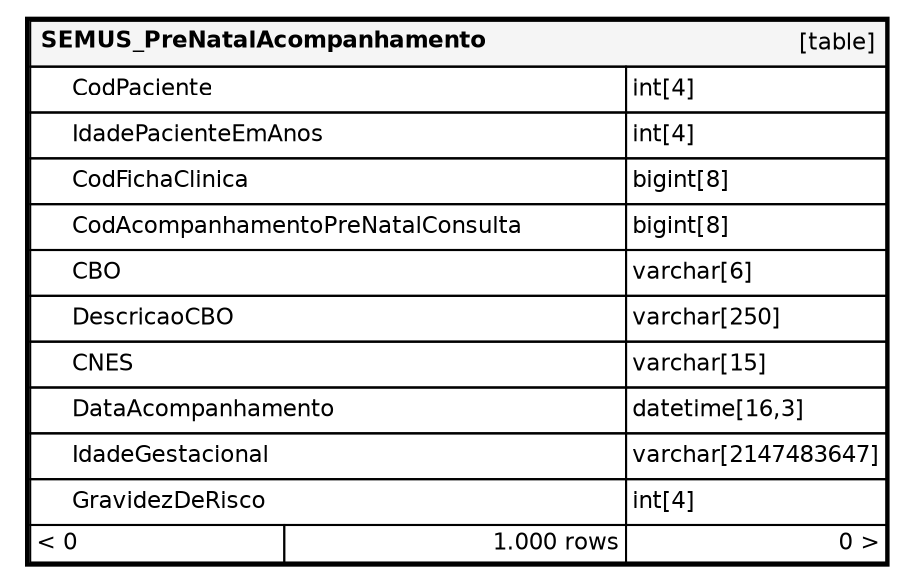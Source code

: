 digraph "SEMUS_PreNatalAcompanhamento" {
  graph [
    rankdir="RL"
    bgcolor="#ffffff"
    nodesep="0.18"
    ranksep="0.46"
    fontname="Helvetica"
    fontsize="11"
    ration="compress"
  ];
  node [
    fontname="Helvetica"
    fontsize="11"
    shape="plaintext"
  ];
  edge [
    arrowsize="0.8"
  ];
  "SEMUS_PreNatalAcompanhamento" [
   label=<
    <TABLE BORDER="2" CELLBORDER="1" CELLSPACING="0" BGCOLOR="#ffffff">
      <TR><TD COLSPAN="4"  BGCOLOR="#f5f5f5"><TABLE BORDER="0" CELLSPACING="0"><TR><TD ALIGN="LEFT"><B>SEMUS_PreNatalAcompanhamento</B></TD><TD ALIGN="RIGHT">[table]</TD></TR></TABLE></TD></TR>
      <TR><TD PORT="CodPaciente" COLSPAN="2" ALIGN="LEFT"><TABLE BORDER="0" CELLSPACING="0" ALIGN="LEFT"><TR ALIGN="LEFT"><TD ALIGN="LEFT" FIXEDSIZE="TRUE" WIDTH="15" HEIGHT="16"></TD><TD ALIGN="LEFT" FIXEDSIZE="TRUE" WIDTH="265" HEIGHT="16">CodPaciente</TD></TR></TABLE></TD><TD PORT="CodPaciente.type" ALIGN="LEFT">int[4]</TD></TR>
      <TR><TD PORT="IdadePacienteEmAnos" COLSPAN="2" ALIGN="LEFT"><TABLE BORDER="0" CELLSPACING="0" ALIGN="LEFT"><TR ALIGN="LEFT"><TD ALIGN="LEFT" FIXEDSIZE="TRUE" WIDTH="15" HEIGHT="16"></TD><TD ALIGN="LEFT" FIXEDSIZE="TRUE" WIDTH="265" HEIGHT="16">IdadePacienteEmAnos</TD></TR></TABLE></TD><TD PORT="IdadePacienteEmAnos.type" ALIGN="LEFT">int[4]</TD></TR>
      <TR><TD PORT="CodFichaClinica" COLSPAN="2" ALIGN="LEFT"><TABLE BORDER="0" CELLSPACING="0" ALIGN="LEFT"><TR ALIGN="LEFT"><TD ALIGN="LEFT" FIXEDSIZE="TRUE" WIDTH="15" HEIGHT="16"></TD><TD ALIGN="LEFT" FIXEDSIZE="TRUE" WIDTH="265" HEIGHT="16">CodFichaClinica</TD></TR></TABLE></TD><TD PORT="CodFichaClinica.type" ALIGN="LEFT">bigint[8]</TD></TR>
      <TR><TD PORT="CodAcompanhamentoPreNatalConsulta" COLSPAN="2" ALIGN="LEFT"><TABLE BORDER="0" CELLSPACING="0" ALIGN="LEFT"><TR ALIGN="LEFT"><TD ALIGN="LEFT" FIXEDSIZE="TRUE" WIDTH="15" HEIGHT="16"></TD><TD ALIGN="LEFT" FIXEDSIZE="TRUE" WIDTH="265" HEIGHT="16">CodAcompanhamentoPreNatalConsulta</TD></TR></TABLE></TD><TD PORT="CodAcompanhamentoPreNatalConsulta.type" ALIGN="LEFT">bigint[8]</TD></TR>
      <TR><TD PORT="CBO" COLSPAN="2" ALIGN="LEFT"><TABLE BORDER="0" CELLSPACING="0" ALIGN="LEFT"><TR ALIGN="LEFT"><TD ALIGN="LEFT" FIXEDSIZE="TRUE" WIDTH="15" HEIGHT="16"></TD><TD ALIGN="LEFT" FIXEDSIZE="TRUE" WIDTH="265" HEIGHT="16">CBO</TD></TR></TABLE></TD><TD PORT="CBO.type" ALIGN="LEFT">varchar[6]</TD></TR>
      <TR><TD PORT="DescricaoCBO" COLSPAN="2" ALIGN="LEFT"><TABLE BORDER="0" CELLSPACING="0" ALIGN="LEFT"><TR ALIGN="LEFT"><TD ALIGN="LEFT" FIXEDSIZE="TRUE" WIDTH="15" HEIGHT="16"></TD><TD ALIGN="LEFT" FIXEDSIZE="TRUE" WIDTH="265" HEIGHT="16">DescricaoCBO</TD></TR></TABLE></TD><TD PORT="DescricaoCBO.type" ALIGN="LEFT">varchar[250]</TD></TR>
      <TR><TD PORT="CNES" COLSPAN="2" ALIGN="LEFT"><TABLE BORDER="0" CELLSPACING="0" ALIGN="LEFT"><TR ALIGN="LEFT"><TD ALIGN="LEFT" FIXEDSIZE="TRUE" WIDTH="15" HEIGHT="16"></TD><TD ALIGN="LEFT" FIXEDSIZE="TRUE" WIDTH="265" HEIGHT="16">CNES</TD></TR></TABLE></TD><TD PORT="CNES.type" ALIGN="LEFT">varchar[15]</TD></TR>
      <TR><TD PORT="DataAcompanhamento" COLSPAN="2" ALIGN="LEFT"><TABLE BORDER="0" CELLSPACING="0" ALIGN="LEFT"><TR ALIGN="LEFT"><TD ALIGN="LEFT" FIXEDSIZE="TRUE" WIDTH="15" HEIGHT="16"></TD><TD ALIGN="LEFT" FIXEDSIZE="TRUE" WIDTH="265" HEIGHT="16">DataAcompanhamento</TD></TR></TABLE></TD><TD PORT="DataAcompanhamento.type" ALIGN="LEFT">datetime[16,3]</TD></TR>
      <TR><TD PORT="IdadeGestacional" COLSPAN="2" ALIGN="LEFT"><TABLE BORDER="0" CELLSPACING="0" ALIGN="LEFT"><TR ALIGN="LEFT"><TD ALIGN="LEFT" FIXEDSIZE="TRUE" WIDTH="15" HEIGHT="16"></TD><TD ALIGN="LEFT" FIXEDSIZE="TRUE" WIDTH="265" HEIGHT="16">IdadeGestacional</TD></TR></TABLE></TD><TD PORT="IdadeGestacional.type" ALIGN="LEFT">varchar[2147483647]</TD></TR>
      <TR><TD PORT="GravidezDeRisco" COLSPAN="2" ALIGN="LEFT"><TABLE BORDER="0" CELLSPACING="0" ALIGN="LEFT"><TR ALIGN="LEFT"><TD ALIGN="LEFT" FIXEDSIZE="TRUE" WIDTH="15" HEIGHT="16"></TD><TD ALIGN="LEFT" FIXEDSIZE="TRUE" WIDTH="265" HEIGHT="16">GravidezDeRisco</TD></TR></TABLE></TD><TD PORT="GravidezDeRisco.type" ALIGN="LEFT">int[4]</TD></TR>
      <TR><TD ALIGN="LEFT" BGCOLOR="#ffffff">&lt; 0</TD><TD ALIGN="RIGHT" BGCOLOR="#ffffff">1.000 rows</TD><TD ALIGN="RIGHT" BGCOLOR="#ffffff">0 &gt;</TD></TR>
    </TABLE>>
    URL="tables/SEMUS_PreNatalAcompanhamento.html"
    target="_top"
    tooltip="SEMUS_PreNatalAcompanhamento"
  ];
}
